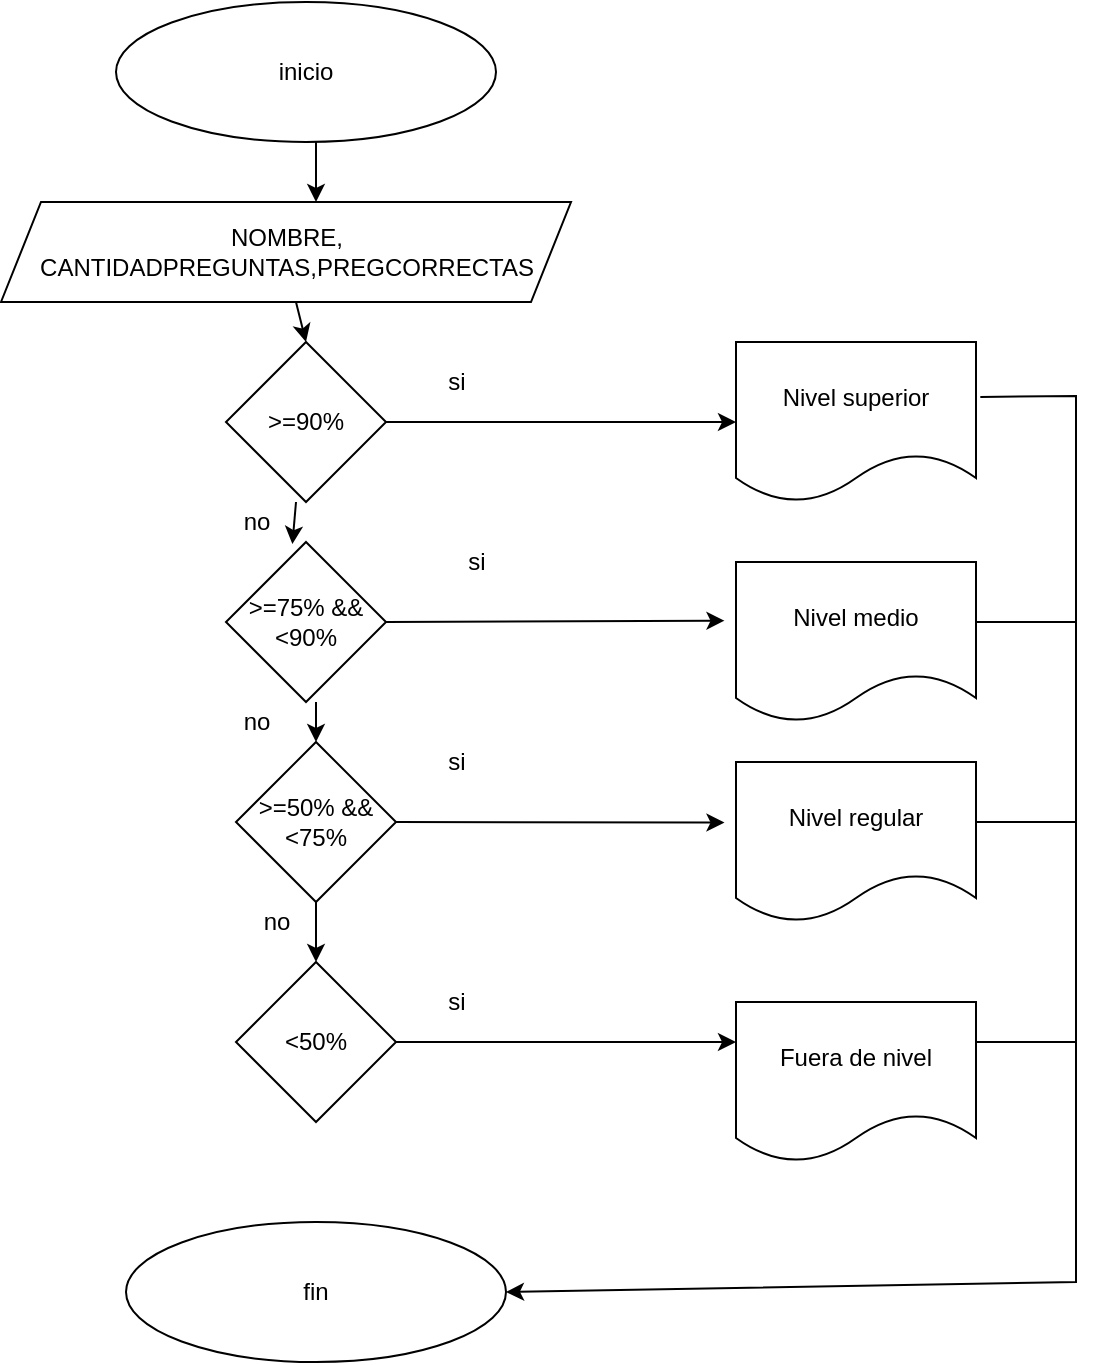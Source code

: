 <mxfile version="21.0.8" type="device"><diagram name="Página-1" id="atAeroWhMOnCCW-nmiae"><mxGraphModel dx="1877" dy="2879" grid="1" gridSize="10" guides="1" tooltips="1" connect="1" arrows="1" fold="1" page="1" pageScale="1" pageWidth="827" pageHeight="1169" math="0" shadow="0"><root><mxCell id="0"/><mxCell id="1" parent="0"/><mxCell id="y0p8IM2TAIqEHt3dBgNy-1" value="inicio" style="ellipse;whiteSpace=wrap;html=1;" vertex="1" parent="1"><mxGeometry x="-490" y="-2300" width="190" height="70" as="geometry"/></mxCell><mxCell id="y0p8IM2TAIqEHt3dBgNy-2" value="fin" style="ellipse;whiteSpace=wrap;html=1;" vertex="1" parent="1"><mxGeometry x="-485" y="-1690" width="190" height="70" as="geometry"/></mxCell><mxCell id="y0p8IM2TAIqEHt3dBgNy-3" value="NOMBRE, CANTIDADPREGUNTAS,PREGCORRECTAS" style="shape=parallelogram;perimeter=parallelogramPerimeter;whiteSpace=wrap;html=1;fixedSize=1;" vertex="1" parent="1"><mxGeometry x="-547.5" y="-2200" width="285" height="50" as="geometry"/></mxCell><mxCell id="y0p8IM2TAIqEHt3dBgNy-4" value="" style="endArrow=classic;html=1;rounded=0;" edge="1" parent="1"><mxGeometry width="50" height="50" relative="1" as="geometry"><mxPoint x="-390" y="-2230" as="sourcePoint"/><mxPoint x="-390" y="-2200" as="targetPoint"/></mxGeometry></mxCell><mxCell id="y0p8IM2TAIqEHt3dBgNy-5" value="&amp;gt;=90%" style="rhombus;whiteSpace=wrap;html=1;" vertex="1" parent="1"><mxGeometry x="-435" y="-2130" width="80" height="80" as="geometry"/></mxCell><mxCell id="y0p8IM2TAIqEHt3dBgNy-6" value="&amp;gt;=75% &amp;amp;&amp;amp; &amp;lt;90%" style="rhombus;whiteSpace=wrap;html=1;" vertex="1" parent="1"><mxGeometry x="-435" y="-2030" width="80" height="80" as="geometry"/></mxCell><mxCell id="y0p8IM2TAIqEHt3dBgNy-7" value="&amp;gt;=50% &amp;amp;&amp;amp; &amp;lt;75%" style="rhombus;whiteSpace=wrap;html=1;" vertex="1" parent="1"><mxGeometry x="-430" y="-1930" width="80" height="80" as="geometry"/></mxCell><mxCell id="y0p8IM2TAIqEHt3dBgNy-8" value="&amp;lt;50%" style="rhombus;whiteSpace=wrap;html=1;" vertex="1" parent="1"><mxGeometry x="-430" y="-1820" width="80" height="80" as="geometry"/></mxCell><mxCell id="y0p8IM2TAIqEHt3dBgNy-9" value="Nivel superior" style="shape=document;whiteSpace=wrap;html=1;boundedLbl=1;" vertex="1" parent="1"><mxGeometry x="-180" y="-2130" width="120" height="80" as="geometry"/></mxCell><mxCell id="y0p8IM2TAIqEHt3dBgNy-10" value="Nivel medio" style="shape=document;whiteSpace=wrap;html=1;boundedLbl=1;" vertex="1" parent="1"><mxGeometry x="-180" y="-2020" width="120" height="80" as="geometry"/></mxCell><mxCell id="y0p8IM2TAIqEHt3dBgNy-11" value="Nivel regular" style="shape=document;whiteSpace=wrap;html=1;boundedLbl=1;" vertex="1" parent="1"><mxGeometry x="-180" y="-1920" width="120" height="80" as="geometry"/></mxCell><mxCell id="y0p8IM2TAIqEHt3dBgNy-12" value="Fuera de nivel" style="shape=document;whiteSpace=wrap;html=1;boundedLbl=1;" vertex="1" parent="1"><mxGeometry x="-180" y="-1800" width="120" height="80" as="geometry"/></mxCell><mxCell id="y0p8IM2TAIqEHt3dBgNy-13" value="" style="endArrow=classic;html=1;rounded=0;entryX=0;entryY=0.5;entryDx=0;entryDy=0;" edge="1" parent="1" target="y0p8IM2TAIqEHt3dBgNy-9"><mxGeometry width="50" height="50" relative="1" as="geometry"><mxPoint x="-355" y="-2090" as="sourcePoint"/><mxPoint x="-305" y="-2140" as="targetPoint"/></mxGeometry></mxCell><mxCell id="y0p8IM2TAIqEHt3dBgNy-15" value="" style="endArrow=classic;html=1;rounded=0;entryX=-0.048;entryY=0.367;entryDx=0;entryDy=0;entryPerimeter=0;" edge="1" parent="1" target="y0p8IM2TAIqEHt3dBgNy-10"><mxGeometry width="50" height="50" relative="1" as="geometry"><mxPoint x="-355" y="-1990" as="sourcePoint"/><mxPoint x="-305" y="-2040" as="targetPoint"/></mxGeometry></mxCell><mxCell id="y0p8IM2TAIqEHt3dBgNy-16" value="" style="endArrow=classic;html=1;rounded=0;exitX=1;exitY=0.5;exitDx=0;exitDy=0;entryX=-0.048;entryY=0.378;entryDx=0;entryDy=0;entryPerimeter=0;" edge="1" parent="1" source="y0p8IM2TAIqEHt3dBgNy-7" target="y0p8IM2TAIqEHt3dBgNy-11"><mxGeometry width="50" height="50" relative="1" as="geometry"><mxPoint x="-540" y="-1940" as="sourcePoint"/><mxPoint x="-490" y="-1990" as="targetPoint"/></mxGeometry></mxCell><mxCell id="y0p8IM2TAIqEHt3dBgNy-19" value="" style="endArrow=classic;html=1;rounded=0;entryX=0;entryY=0.25;entryDx=0;entryDy=0;" edge="1" parent="1" target="y0p8IM2TAIqEHt3dBgNy-12"><mxGeometry width="50" height="50" relative="1" as="geometry"><mxPoint x="-350" y="-1780" as="sourcePoint"/><mxPoint x="-300" y="-1830" as="targetPoint"/></mxGeometry></mxCell><mxCell id="y0p8IM2TAIqEHt3dBgNy-20" value="" style="endArrow=classic;html=1;rounded=0;exitX=1.018;exitY=0.343;exitDx=0;exitDy=0;exitPerimeter=0;entryX=1;entryY=0.5;entryDx=0;entryDy=0;" edge="1" parent="1" source="y0p8IM2TAIqEHt3dBgNy-9" target="y0p8IM2TAIqEHt3dBgNy-2"><mxGeometry width="50" height="50" relative="1" as="geometry"><mxPoint x="-540" y="-1940" as="sourcePoint"/><mxPoint x="-520" y="-1940" as="targetPoint"/><Array as="points"><mxPoint x="-10" y="-2103"/><mxPoint x="-10" y="-1660"/></Array></mxGeometry></mxCell><mxCell id="y0p8IM2TAIqEHt3dBgNy-21" value="" style="endArrow=none;html=1;rounded=0;" edge="1" parent="1"><mxGeometry width="50" height="50" relative="1" as="geometry"><mxPoint x="-60" y="-1780" as="sourcePoint"/><mxPoint x="-10" y="-1780" as="targetPoint"/></mxGeometry></mxCell><mxCell id="y0p8IM2TAIqEHt3dBgNy-22" value="" style="endArrow=none;html=1;rounded=0;" edge="1" parent="1"><mxGeometry width="50" height="50" relative="1" as="geometry"><mxPoint x="-60" y="-1890" as="sourcePoint"/><mxPoint x="-10" y="-1890" as="targetPoint"/></mxGeometry></mxCell><mxCell id="y0p8IM2TAIqEHt3dBgNy-23" value="" style="endArrow=none;html=1;rounded=0;" edge="1" parent="1"><mxGeometry width="50" height="50" relative="1" as="geometry"><mxPoint x="-60" y="-1990" as="sourcePoint"/><mxPoint x="-10" y="-1990" as="targetPoint"/></mxGeometry></mxCell><mxCell id="y0p8IM2TAIqEHt3dBgNy-24" value="" style="endArrow=classic;html=1;rounded=0;entryX=0.415;entryY=0.013;entryDx=0;entryDy=0;entryPerimeter=0;" edge="1" parent="1" target="y0p8IM2TAIqEHt3dBgNy-6"><mxGeometry width="50" height="50" relative="1" as="geometry"><mxPoint x="-400" y="-2050" as="sourcePoint"/><mxPoint x="-350" y="-2100" as="targetPoint"/></mxGeometry></mxCell><mxCell id="y0p8IM2TAIqEHt3dBgNy-25" value="" style="endArrow=classic;html=1;rounded=0;entryX=0.5;entryY=0;entryDx=0;entryDy=0;" edge="1" parent="1" target="y0p8IM2TAIqEHt3dBgNy-7"><mxGeometry width="50" height="50" relative="1" as="geometry"><mxPoint x="-390" y="-1950" as="sourcePoint"/><mxPoint x="-340" y="-2000" as="targetPoint"/></mxGeometry></mxCell><mxCell id="y0p8IM2TAIqEHt3dBgNy-26" value="" style="endArrow=classic;html=1;rounded=0;entryX=0.5;entryY=0;entryDx=0;entryDy=0;" edge="1" parent="1" target="y0p8IM2TAIqEHt3dBgNy-8"><mxGeometry width="50" height="50" relative="1" as="geometry"><mxPoint x="-390" y="-1850" as="sourcePoint"/><mxPoint x="-340" y="-1900" as="targetPoint"/></mxGeometry></mxCell><mxCell id="y0p8IM2TAIqEHt3dBgNy-27" value="" style="endArrow=classic;html=1;rounded=0;entryX=0.5;entryY=0;entryDx=0;entryDy=0;" edge="1" parent="1" target="y0p8IM2TAIqEHt3dBgNy-5"><mxGeometry width="50" height="50" relative="1" as="geometry"><mxPoint x="-400" y="-2150" as="sourcePoint"/><mxPoint x="-350" y="-2200" as="targetPoint"/></mxGeometry></mxCell><mxCell id="y0p8IM2TAIqEHt3dBgNy-28" value="si" style="text;html=1;align=center;verticalAlign=middle;resizable=0;points=[];autosize=1;strokeColor=none;fillColor=none;" vertex="1" parent="1"><mxGeometry x="-335" y="-2125" width="30" height="30" as="geometry"/></mxCell><mxCell id="y0p8IM2TAIqEHt3dBgNy-29" value="si" style="text;html=1;align=center;verticalAlign=middle;resizable=0;points=[];autosize=1;strokeColor=none;fillColor=none;" vertex="1" parent="1"><mxGeometry x="-325" y="-2035" width="30" height="30" as="geometry"/></mxCell><mxCell id="y0p8IM2TAIqEHt3dBgNy-30" value="si" style="text;html=1;align=center;verticalAlign=middle;resizable=0;points=[];autosize=1;strokeColor=none;fillColor=none;" vertex="1" parent="1"><mxGeometry x="-335" y="-1935" width="30" height="30" as="geometry"/></mxCell><mxCell id="y0p8IM2TAIqEHt3dBgNy-31" value="si" style="text;html=1;align=center;verticalAlign=middle;resizable=0;points=[];autosize=1;strokeColor=none;fillColor=none;" vertex="1" parent="1"><mxGeometry x="-335" y="-1815" width="30" height="30" as="geometry"/></mxCell><mxCell id="y0p8IM2TAIqEHt3dBgNy-32" value="no" style="text;html=1;align=center;verticalAlign=middle;resizable=0;points=[];autosize=1;strokeColor=none;fillColor=none;" vertex="1" parent="1"><mxGeometry x="-430" y="-1855" width="40" height="30" as="geometry"/></mxCell><mxCell id="y0p8IM2TAIqEHt3dBgNy-33" value="no" style="text;html=1;align=center;verticalAlign=middle;resizable=0;points=[];autosize=1;strokeColor=none;fillColor=none;" vertex="1" parent="1"><mxGeometry x="-440" y="-1955" width="40" height="30" as="geometry"/></mxCell><mxCell id="y0p8IM2TAIqEHt3dBgNy-34" value="no" style="text;html=1;align=center;verticalAlign=middle;resizable=0;points=[];autosize=1;strokeColor=none;fillColor=none;" vertex="1" parent="1"><mxGeometry x="-440" y="-2055" width="40" height="30" as="geometry"/></mxCell></root></mxGraphModel></diagram></mxfile>